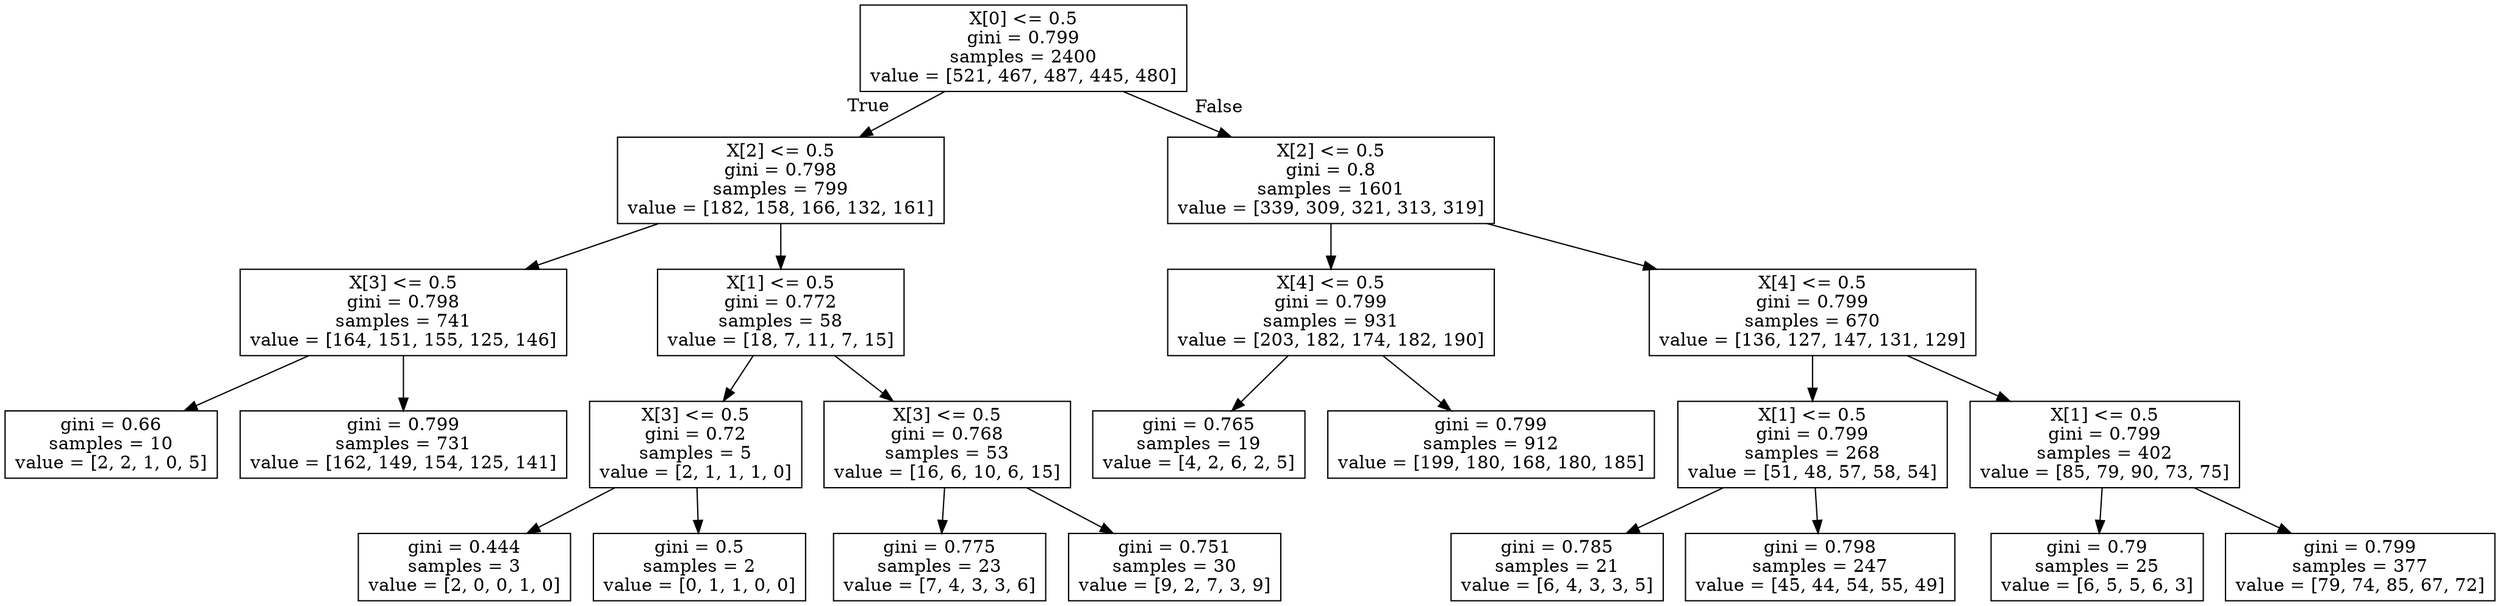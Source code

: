 digraph Tree {
node [shape=box] ;
0 [label="X[0] <= 0.5\ngini = 0.799\nsamples = 2400\nvalue = [521, 467, 487, 445, 480]"] ;
1 [label="X[2] <= 0.5\ngini = 0.798\nsamples = 799\nvalue = [182, 158, 166, 132, 161]"] ;
0 -> 1 [labeldistance=2.5, labelangle=45, headlabel="True"] ;
2 [label="X[3] <= 0.5\ngini = 0.798\nsamples = 741\nvalue = [164, 151, 155, 125, 146]"] ;
1 -> 2 ;
3 [label="gini = 0.66\nsamples = 10\nvalue = [2, 2, 1, 0, 5]"] ;
2 -> 3 ;
4 [label="gini = 0.799\nsamples = 731\nvalue = [162, 149, 154, 125, 141]"] ;
2 -> 4 ;
5 [label="X[1] <= 0.5\ngini = 0.772\nsamples = 58\nvalue = [18, 7, 11, 7, 15]"] ;
1 -> 5 ;
6 [label="X[3] <= 0.5\ngini = 0.72\nsamples = 5\nvalue = [2, 1, 1, 1, 0]"] ;
5 -> 6 ;
7 [label="gini = 0.444\nsamples = 3\nvalue = [2, 0, 0, 1, 0]"] ;
6 -> 7 ;
8 [label="gini = 0.5\nsamples = 2\nvalue = [0, 1, 1, 0, 0]"] ;
6 -> 8 ;
9 [label="X[3] <= 0.5\ngini = 0.768\nsamples = 53\nvalue = [16, 6, 10, 6, 15]"] ;
5 -> 9 ;
10 [label="gini = 0.775\nsamples = 23\nvalue = [7, 4, 3, 3, 6]"] ;
9 -> 10 ;
11 [label="gini = 0.751\nsamples = 30\nvalue = [9, 2, 7, 3, 9]"] ;
9 -> 11 ;
12 [label="X[2] <= 0.5\ngini = 0.8\nsamples = 1601\nvalue = [339, 309, 321, 313, 319]"] ;
0 -> 12 [labeldistance=2.5, labelangle=-45, headlabel="False"] ;
13 [label="X[4] <= 0.5\ngini = 0.799\nsamples = 931\nvalue = [203, 182, 174, 182, 190]"] ;
12 -> 13 ;
14 [label="gini = 0.765\nsamples = 19\nvalue = [4, 2, 6, 2, 5]"] ;
13 -> 14 ;
15 [label="gini = 0.799\nsamples = 912\nvalue = [199, 180, 168, 180, 185]"] ;
13 -> 15 ;
16 [label="X[4] <= 0.5\ngini = 0.799\nsamples = 670\nvalue = [136, 127, 147, 131, 129]"] ;
12 -> 16 ;
17 [label="X[1] <= 0.5\ngini = 0.799\nsamples = 268\nvalue = [51, 48, 57, 58, 54]"] ;
16 -> 17 ;
18 [label="gini = 0.785\nsamples = 21\nvalue = [6, 4, 3, 3, 5]"] ;
17 -> 18 ;
19 [label="gini = 0.798\nsamples = 247\nvalue = [45, 44, 54, 55, 49]"] ;
17 -> 19 ;
20 [label="X[1] <= 0.5\ngini = 0.799\nsamples = 402\nvalue = [85, 79, 90, 73, 75]"] ;
16 -> 20 ;
21 [label="gini = 0.79\nsamples = 25\nvalue = [6, 5, 5, 6, 3]"] ;
20 -> 21 ;
22 [label="gini = 0.799\nsamples = 377\nvalue = [79, 74, 85, 67, 72]"] ;
20 -> 22 ;
}